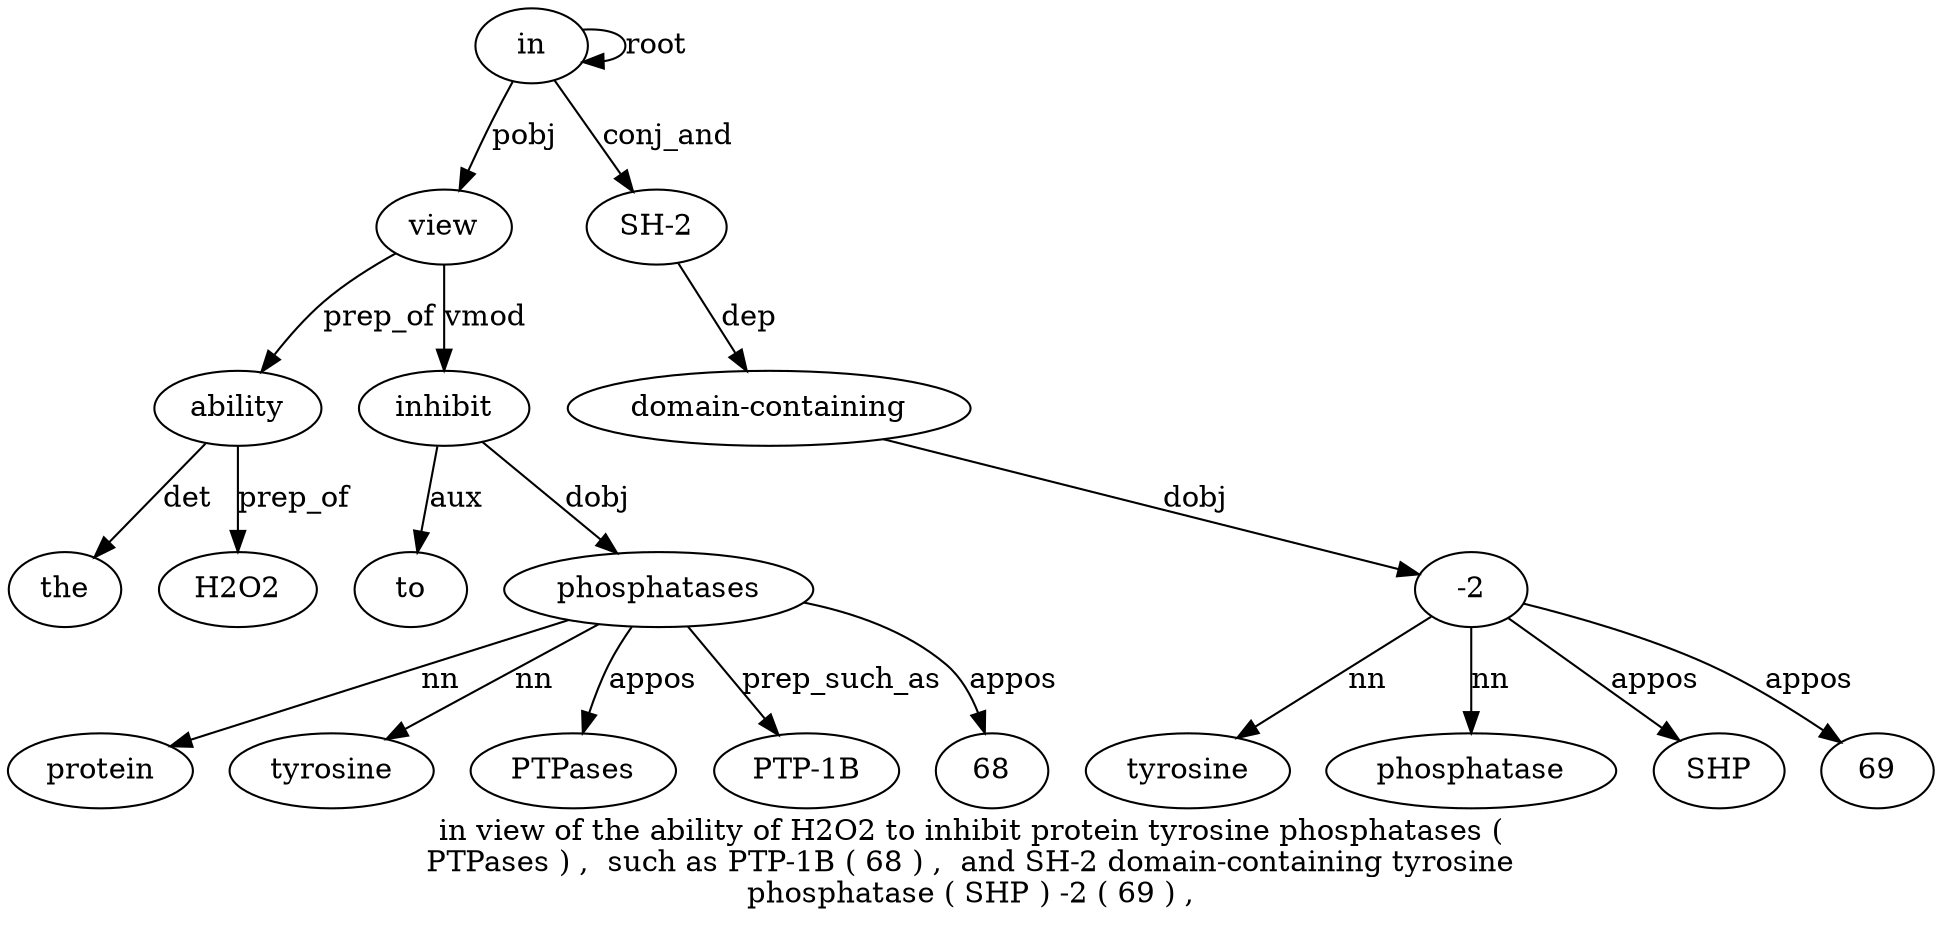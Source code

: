 digraph "in view of the ability of H2O2 to inhibit protein tyrosine phosphatases ( PTPases ) ,  such as PTP-1B ( 68 ) ,  and SH-2 domain-containing tyrosine phosphatase ( SHP ) -2 ( 69 ) ," {
label="in view of the ability of H2O2 to inhibit protein tyrosine phosphatases (
PTPases ) ,  such as PTP-1B ( 68 ) ,  and SH-2 domain-containing tyrosine
phosphatase ( SHP ) -2 ( 69 ) ,";
in1 [style=filled, fillcolor=white, label=in];
in1 -> in1  [label=root];
view2 [style=filled, fillcolor=white, label=view];
in1 -> view2  [label=pobj];
ability5 [style=filled, fillcolor=white, label=ability];
the4 [style=filled, fillcolor=white, label=the];
ability5 -> the4  [label=det];
view2 -> ability5  [label=prep_of];
H2O27 [style=filled, fillcolor=white, label=H2O2];
ability5 -> H2O27  [label=prep_of];
inhibit9 [style=filled, fillcolor=white, label=inhibit];
to8 [style=filled, fillcolor=white, label=to];
inhibit9 -> to8  [label=aux];
view2 -> inhibit9  [label=vmod];
phosphatases12 [style=filled, fillcolor=white, label=phosphatases];
protein10 [style=filled, fillcolor=white, label=protein];
phosphatases12 -> protein10  [label=nn];
tyrosine11 [style=filled, fillcolor=white, label=tyrosine];
phosphatases12 -> tyrosine11  [label=nn];
inhibit9 -> phosphatases12  [label=dobj];
PTPases14 [style=filled, fillcolor=white, label=PTPases];
phosphatases12 -> PTPases14  [label=appos];
"PTP-1B9" [style=filled, fillcolor=white, label="PTP-1B"];
phosphatases12 -> "PTP-1B9"  [label=prep_such_as];
6821 [style=filled, fillcolor=white, label=68];
phosphatases12 -> 6821  [label=appos];
"SH-25" [style=filled, fillcolor=white, label="SH-2"];
in1 -> "SH-25"  [label=conj_and];
"domain-containing26" [style=filled, fillcolor=white, label="domain-containing"];
"SH-25" -> "domain-containing26"  [label=dep];
"-23" [style=filled, fillcolor=white, label="-2"];
tyrosine27 [style=filled, fillcolor=white, label=tyrosine];
"-23" -> tyrosine27  [label=nn];
phosphatase28 [style=filled, fillcolor=white, label=phosphatase];
"-23" -> phosphatase28  [label=nn];
SHP30 [style=filled, fillcolor=white, label=SHP];
"-23" -> SHP30  [label=appos];
"domain-containing26" -> "-23"  [label=dobj];
6934 [style=filled, fillcolor=white, label=69];
"-23" -> 6934  [label=appos];
}
